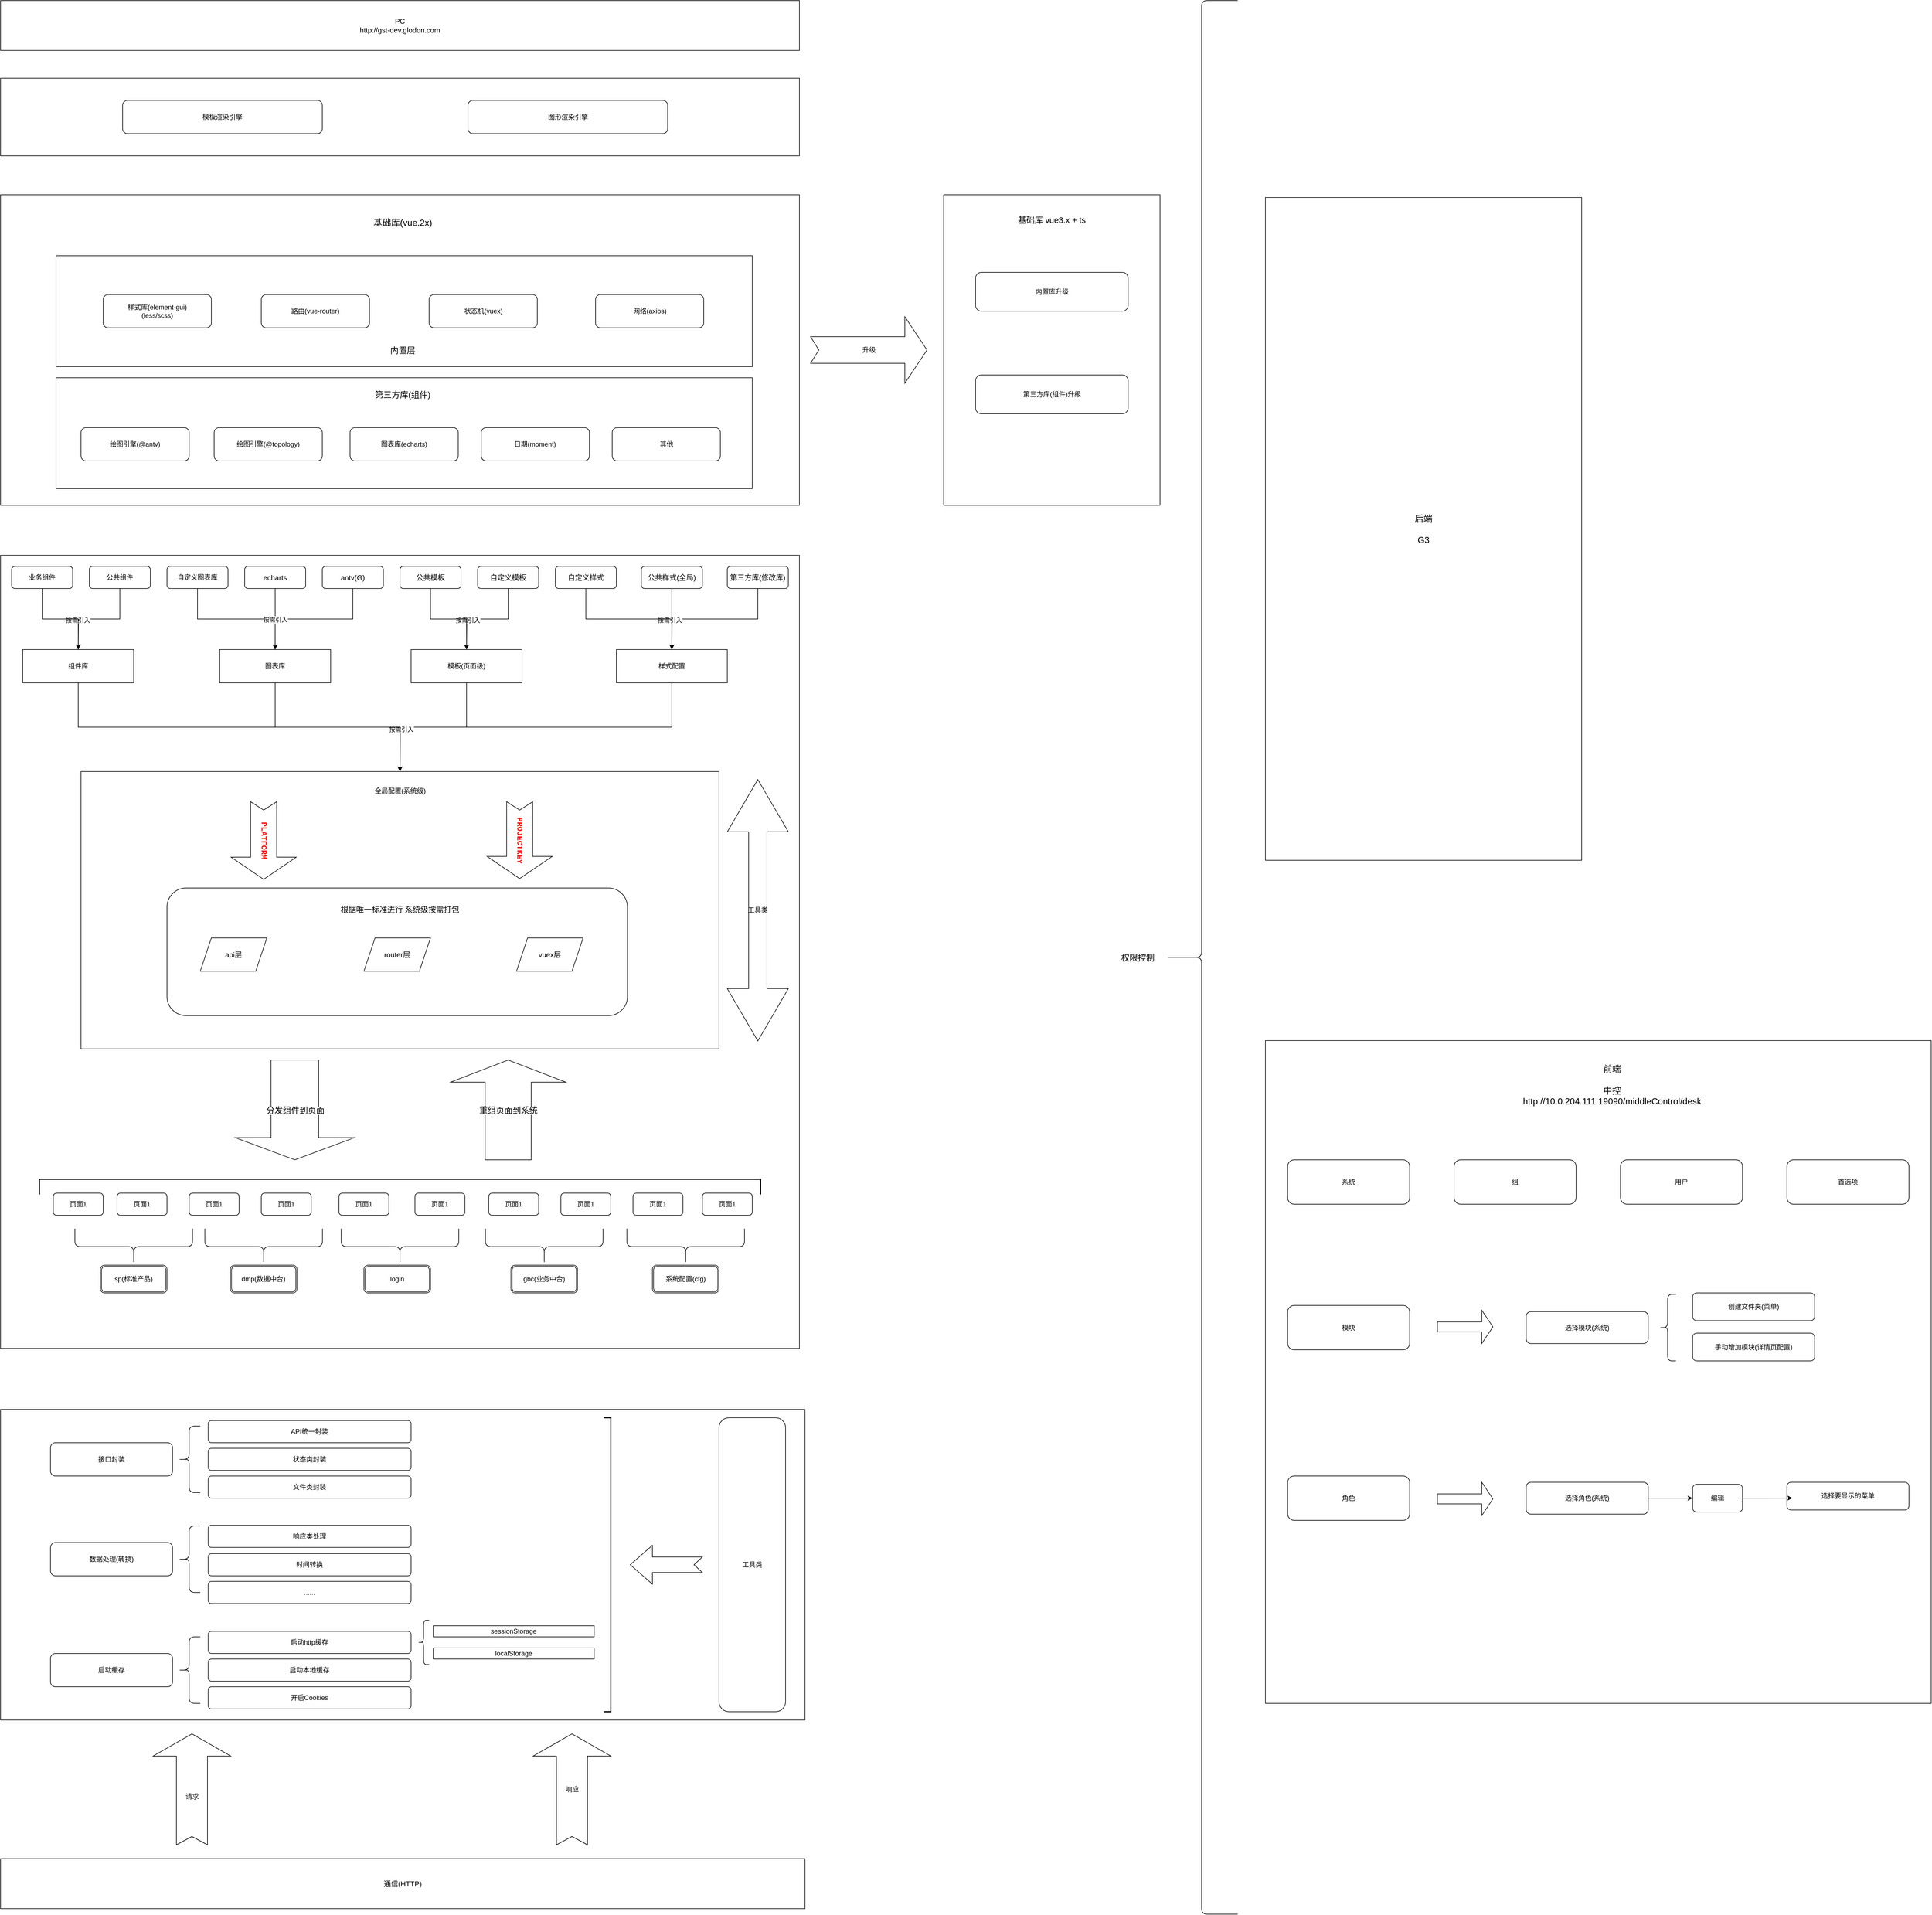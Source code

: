<mxfile version="14.8.5" type="github">
  <diagram id="TQ8TZAOmtxQGJ_eILdmD" name="GST-架构设计(FE)">
    <mxGraphModel dx="9137" dy="4979" grid="1" gridSize="10" guides="1" tooltips="1" connect="1" arrows="1" fold="1" page="1" pageScale="1" pageWidth="827" pageHeight="1169" math="0" shadow="0">
      <root>
        <mxCell id="X6bCjIrg8prDl-xt0T5_-0" />
        <mxCell id="X6bCjIrg8prDl-xt0T5_-1" parent="X6bCjIrg8prDl-xt0T5_-0" />
        <mxCell id="LpB_Nem_DClSsvNiDQ5J-0" value="" style="group" vertex="1" connectable="0" parent="X6bCjIrg8prDl-xt0T5_-1">
          <mxGeometry x="-10" y="-490" width="3480" height="3450" as="geometry" />
        </mxCell>
        <mxCell id="X6bCjIrg8prDl-xt0T5_-2" value="" style="rounded=0;whiteSpace=wrap;html=1;" parent="LpB_Nem_DClSsvNiDQ5J-0" vertex="1">
          <mxGeometry y="1000" width="1440" height="1430" as="geometry" />
        </mxCell>
        <mxCell id="X6bCjIrg8prDl-xt0T5_-3" value="业务组件" style="rounded=1;whiteSpace=wrap;html=1;" parent="LpB_Nem_DClSsvNiDQ5J-0" vertex="1">
          <mxGeometry x="20" y="1020" width="110" height="40" as="geometry" />
        </mxCell>
        <mxCell id="X6bCjIrg8prDl-xt0T5_-24" style="edgeStyle=orthogonalEdgeStyle;rounded=0;orthogonalLoop=1;jettySize=auto;html=1;exitX=0.5;exitY=1;exitDx=0;exitDy=0;" parent="LpB_Nem_DClSsvNiDQ5J-0" source="X6bCjIrg8prDl-xt0T5_-4" edge="1">
          <mxGeometry relative="1" as="geometry">
            <mxPoint x="140" y="1170" as="targetPoint" />
          </mxGeometry>
        </mxCell>
        <mxCell id="X6bCjIrg8prDl-xt0T5_-39" value="按需引入" style="edgeLabel;html=1;align=center;verticalAlign=middle;resizable=0;points=[];" parent="X6bCjIrg8prDl-xt0T5_-24" vertex="1" connectable="0">
          <mxGeometry x="0.424" y="-2" relative="1" as="geometry">
            <mxPoint as="offset" />
          </mxGeometry>
        </mxCell>
        <mxCell id="X6bCjIrg8prDl-xt0T5_-4" value="公共组件" style="rounded=1;whiteSpace=wrap;html=1;" parent="LpB_Nem_DClSsvNiDQ5J-0" vertex="1">
          <mxGeometry x="160" y="1020" width="110" height="40" as="geometry" />
        </mxCell>
        <mxCell id="X6bCjIrg8prDl-xt0T5_-7" value="自定义图表库" style="rounded=1;whiteSpace=wrap;html=1;" parent="LpB_Nem_DClSsvNiDQ5J-0" vertex="1">
          <mxGeometry x="300" y="1020" width="110" height="40" as="geometry" />
        </mxCell>
        <mxCell id="X6bCjIrg8prDl-xt0T5_-26" style="edgeStyle=orthogonalEdgeStyle;rounded=0;orthogonalLoop=1;jettySize=auto;html=1;exitX=0.5;exitY=1;exitDx=0;exitDy=0;" parent="LpB_Nem_DClSsvNiDQ5J-0" source="X6bCjIrg8prDl-xt0T5_-8" edge="1">
          <mxGeometry relative="1" as="geometry">
            <mxPoint x="494.857" y="1180" as="targetPoint" />
          </mxGeometry>
        </mxCell>
        <mxCell id="X6bCjIrg8prDl-xt0T5_-8" value="&lt;span style=&quot;font-size: 13px ; background-color: rgb(255 , 255 , 255)&quot;&gt;echarts&lt;/span&gt;" style="rounded=1;whiteSpace=wrap;html=1;" parent="LpB_Nem_DClSsvNiDQ5J-0" vertex="1">
          <mxGeometry x="440" y="1020" width="110" height="40" as="geometry" />
        </mxCell>
        <mxCell id="X6bCjIrg8prDl-xt0T5_-9" value="&lt;span style=&quot;font-size: 13px ; background-color: rgb(255 , 255 , 255)&quot;&gt;antv(G)&lt;/span&gt;" style="rounded=1;whiteSpace=wrap;html=1;" parent="LpB_Nem_DClSsvNiDQ5J-0" vertex="1">
          <mxGeometry x="580" y="1020" width="110" height="40" as="geometry" />
        </mxCell>
        <mxCell id="X6bCjIrg8prDl-xt0T5_-10" value="&lt;span style=&quot;font-size: 13px ; background-color: rgb(255 , 255 , 255)&quot;&gt;公共模板&lt;/span&gt;" style="rounded=1;whiteSpace=wrap;html=1;" parent="LpB_Nem_DClSsvNiDQ5J-0" vertex="1">
          <mxGeometry x="720" y="1020" width="110" height="40" as="geometry" />
        </mxCell>
        <mxCell id="X6bCjIrg8prDl-xt0T5_-29" style="edgeStyle=orthogonalEdgeStyle;rounded=0;orthogonalLoop=1;jettySize=auto;html=1;exitX=0.5;exitY=1;exitDx=0;exitDy=0;" parent="LpB_Nem_DClSsvNiDQ5J-0" source="X6bCjIrg8prDl-xt0T5_-12" edge="1">
          <mxGeometry relative="1" as="geometry">
            <mxPoint x="840" y="1170" as="targetPoint" />
          </mxGeometry>
        </mxCell>
        <mxCell id="X6bCjIrg8prDl-xt0T5_-36" value="按需引入" style="edgeLabel;html=1;align=center;verticalAlign=middle;resizable=0;points=[];" parent="X6bCjIrg8prDl-xt0T5_-29" vertex="1" connectable="0">
          <mxGeometry x="0.424" y="1" relative="1" as="geometry">
            <mxPoint as="offset" />
          </mxGeometry>
        </mxCell>
        <mxCell id="X6bCjIrg8prDl-xt0T5_-12" value="&lt;span style=&quot;font-size: 13px ; background-color: rgb(255 , 255 , 255)&quot;&gt;自定义模板&lt;/span&gt;" style="rounded=1;whiteSpace=wrap;html=1;" parent="LpB_Nem_DClSsvNiDQ5J-0" vertex="1">
          <mxGeometry x="860" y="1020" width="110" height="40" as="geometry" />
        </mxCell>
        <mxCell id="X6bCjIrg8prDl-xt0T5_-13" value="&lt;span style=&quot;font-size: 13px ; background-color: rgb(255 , 255 , 255)&quot;&gt;自定义样式&lt;/span&gt;" style="rounded=1;whiteSpace=wrap;html=1;" parent="LpB_Nem_DClSsvNiDQ5J-0" vertex="1">
          <mxGeometry x="1000" y="1020" width="110" height="40" as="geometry" />
        </mxCell>
        <mxCell id="X6bCjIrg8prDl-xt0T5_-31" style="edgeStyle=orthogonalEdgeStyle;rounded=0;orthogonalLoop=1;jettySize=auto;html=1;exitX=0.5;exitY=1;exitDx=0;exitDy=0;" parent="LpB_Nem_DClSsvNiDQ5J-0" source="X6bCjIrg8prDl-xt0T5_-14" edge="1">
          <mxGeometry relative="1" as="geometry">
            <mxPoint x="1210" y="1170" as="targetPoint" />
          </mxGeometry>
        </mxCell>
        <mxCell id="X6bCjIrg8prDl-xt0T5_-14" value="&lt;span style=&quot;font-size: 13px ; background-color: rgb(255 , 255 , 255)&quot;&gt;公共样式(全局)&lt;/span&gt;" style="rounded=1;whiteSpace=wrap;html=1;" parent="LpB_Nem_DClSsvNiDQ5J-0" vertex="1">
          <mxGeometry x="1155" y="1020" width="110" height="40" as="geometry" />
        </mxCell>
        <mxCell id="X6bCjIrg8prDl-xt0T5_-32" style="edgeStyle=orthogonalEdgeStyle;rounded=0;orthogonalLoop=1;jettySize=auto;html=1;exitX=0.5;exitY=1;exitDx=0;exitDy=0;" parent="LpB_Nem_DClSsvNiDQ5J-0" source="X6bCjIrg8prDl-xt0T5_-15" edge="1">
          <mxGeometry relative="1" as="geometry">
            <mxPoint x="1210" y="1170" as="targetPoint" />
          </mxGeometry>
        </mxCell>
        <mxCell id="X6bCjIrg8prDl-xt0T5_-37" value="按需引入" style="edgeLabel;html=1;align=center;verticalAlign=middle;resizable=0;points=[];" parent="X6bCjIrg8prDl-xt0T5_-32" vertex="1" connectable="0">
          <mxGeometry x="0.598" y="-5" relative="1" as="geometry">
            <mxPoint as="offset" />
          </mxGeometry>
        </mxCell>
        <mxCell id="X6bCjIrg8prDl-xt0T5_-15" value="&lt;span style=&quot;font-size: 13px ; background-color: rgb(255 , 255 , 255)&quot;&gt;第三方库(修改库)&lt;/span&gt;" style="rounded=1;whiteSpace=wrap;html=1;" parent="LpB_Nem_DClSsvNiDQ5J-0" vertex="1">
          <mxGeometry x="1310" y="1020" width="110" height="40" as="geometry" />
        </mxCell>
        <mxCell id="X6bCjIrg8prDl-xt0T5_-16" value="组件库" style="rounded=0;whiteSpace=wrap;html=1;" parent="LpB_Nem_DClSsvNiDQ5J-0" vertex="1">
          <mxGeometry x="40" y="1170" width="200" height="60" as="geometry" />
        </mxCell>
        <mxCell id="X6bCjIrg8prDl-xt0T5_-23" style="edgeStyle=orthogonalEdgeStyle;rounded=0;orthogonalLoop=1;jettySize=auto;html=1;exitX=0.5;exitY=1;exitDx=0;exitDy=0;" parent="LpB_Nem_DClSsvNiDQ5J-0" source="X6bCjIrg8prDl-xt0T5_-3" target="X6bCjIrg8prDl-xt0T5_-16" edge="1">
          <mxGeometry relative="1" as="geometry" />
        </mxCell>
        <mxCell id="X6bCjIrg8prDl-xt0T5_-18" value="图表库" style="rounded=0;whiteSpace=wrap;html=1;" parent="LpB_Nem_DClSsvNiDQ5J-0" vertex="1">
          <mxGeometry x="395" y="1170" width="200" height="60" as="geometry" />
        </mxCell>
        <mxCell id="X6bCjIrg8prDl-xt0T5_-25" style="edgeStyle=orthogonalEdgeStyle;rounded=0;orthogonalLoop=1;jettySize=auto;html=1;exitX=0.5;exitY=1;exitDx=0;exitDy=0;" parent="LpB_Nem_DClSsvNiDQ5J-0" source="X6bCjIrg8prDl-xt0T5_-7" target="X6bCjIrg8prDl-xt0T5_-18" edge="1">
          <mxGeometry relative="1" as="geometry" />
        </mxCell>
        <mxCell id="X6bCjIrg8prDl-xt0T5_-27" style="edgeStyle=orthogonalEdgeStyle;rounded=0;orthogonalLoop=1;jettySize=auto;html=1;exitX=0.5;exitY=1;exitDx=0;exitDy=0;entryX=0.5;entryY=0;entryDx=0;entryDy=0;" parent="LpB_Nem_DClSsvNiDQ5J-0" source="X6bCjIrg8prDl-xt0T5_-9" target="X6bCjIrg8prDl-xt0T5_-18" edge="1">
          <mxGeometry relative="1" as="geometry" />
        </mxCell>
        <mxCell id="X6bCjIrg8prDl-xt0T5_-38" value="按需引入" style="edgeLabel;html=1;align=center;verticalAlign=middle;resizable=0;points=[];" parent="X6bCjIrg8prDl-xt0T5_-27" vertex="1" connectable="0">
          <mxGeometry x="0.562" relative="1" as="geometry">
            <mxPoint as="offset" />
          </mxGeometry>
        </mxCell>
        <mxCell id="X6bCjIrg8prDl-xt0T5_-43" style="edgeStyle=orthogonalEdgeStyle;rounded=0;orthogonalLoop=1;jettySize=auto;html=1;exitX=0.5;exitY=1;exitDx=0;exitDy=0;" parent="LpB_Nem_DClSsvNiDQ5J-0" source="X6bCjIrg8prDl-xt0T5_-19" edge="1">
          <mxGeometry relative="1" as="geometry">
            <mxPoint x="720" y="1390" as="targetPoint" />
          </mxGeometry>
        </mxCell>
        <mxCell id="X6bCjIrg8prDl-xt0T5_-19" value="模板(页面级)" style="rounded=0;whiteSpace=wrap;html=1;" parent="LpB_Nem_DClSsvNiDQ5J-0" vertex="1">
          <mxGeometry x="740" y="1170" width="200" height="60" as="geometry" />
        </mxCell>
        <mxCell id="X6bCjIrg8prDl-xt0T5_-28" style="edgeStyle=orthogonalEdgeStyle;rounded=0;orthogonalLoop=1;jettySize=auto;html=1;exitX=0.5;exitY=1;exitDx=0;exitDy=0;" parent="LpB_Nem_DClSsvNiDQ5J-0" source="X6bCjIrg8prDl-xt0T5_-10" target="X6bCjIrg8prDl-xt0T5_-19" edge="1">
          <mxGeometry relative="1" as="geometry" />
        </mxCell>
        <mxCell id="X6bCjIrg8prDl-xt0T5_-44" style="edgeStyle=orthogonalEdgeStyle;rounded=0;orthogonalLoop=1;jettySize=auto;html=1;exitX=0.5;exitY=1;exitDx=0;exitDy=0;" parent="LpB_Nem_DClSsvNiDQ5J-0" source="X6bCjIrg8prDl-xt0T5_-21" edge="1">
          <mxGeometry relative="1" as="geometry">
            <mxPoint x="720" y="1390" as="targetPoint" />
          </mxGeometry>
        </mxCell>
        <mxCell id="X6bCjIrg8prDl-xt0T5_-45" value="按需引入" style="edgeLabel;html=1;align=center;verticalAlign=middle;resizable=0;points=[];" parent="X6bCjIrg8prDl-xt0T5_-44" vertex="1" connectable="0">
          <mxGeometry x="0.766" y="1" relative="1" as="geometry">
            <mxPoint as="offset" />
          </mxGeometry>
        </mxCell>
        <mxCell id="X6bCjIrg8prDl-xt0T5_-21" value="样式配置" style="rounded=0;whiteSpace=wrap;html=1;" parent="LpB_Nem_DClSsvNiDQ5J-0" vertex="1">
          <mxGeometry x="1110" y="1170" width="200" height="60" as="geometry" />
        </mxCell>
        <mxCell id="X6bCjIrg8prDl-xt0T5_-30" style="edgeStyle=orthogonalEdgeStyle;rounded=0;orthogonalLoop=1;jettySize=auto;html=1;exitX=0.5;exitY=1;exitDx=0;exitDy=0;entryX=0.5;entryY=0;entryDx=0;entryDy=0;" parent="LpB_Nem_DClSsvNiDQ5J-0" source="X6bCjIrg8prDl-xt0T5_-13" target="X6bCjIrg8prDl-xt0T5_-21" edge="1">
          <mxGeometry relative="1" as="geometry" />
        </mxCell>
        <mxCell id="X6bCjIrg8prDl-xt0T5_-40" value="" style="rounded=0;whiteSpace=wrap;html=1;" parent="LpB_Nem_DClSsvNiDQ5J-0" vertex="1">
          <mxGeometry x="145" y="1390" width="1150" height="500" as="geometry" />
        </mxCell>
        <mxCell id="X6bCjIrg8prDl-xt0T5_-41" style="edgeStyle=orthogonalEdgeStyle;rounded=0;orthogonalLoop=1;jettySize=auto;html=1;exitX=0.5;exitY=1;exitDx=0;exitDy=0;entryX=0.5;entryY=0;entryDx=0;entryDy=0;" parent="LpB_Nem_DClSsvNiDQ5J-0" source="X6bCjIrg8prDl-xt0T5_-16" target="X6bCjIrg8prDl-xt0T5_-40" edge="1">
          <mxGeometry relative="1" as="geometry" />
        </mxCell>
        <mxCell id="X6bCjIrg8prDl-xt0T5_-42" style="edgeStyle=orthogonalEdgeStyle;rounded=0;orthogonalLoop=1;jettySize=auto;html=1;exitX=0.5;exitY=1;exitDx=0;exitDy=0;" parent="LpB_Nem_DClSsvNiDQ5J-0" source="X6bCjIrg8prDl-xt0T5_-18" target="X6bCjIrg8prDl-xt0T5_-40" edge="1">
          <mxGeometry relative="1" as="geometry" />
        </mxCell>
        <mxCell id="X6bCjIrg8prDl-xt0T5_-46" value="全局配置(系统级)" style="text;html=1;strokeColor=none;fillColor=none;align=center;verticalAlign=middle;whiteSpace=wrap;rounded=0;" parent="LpB_Nem_DClSsvNiDQ5J-0" vertex="1">
          <mxGeometry x="617.5" y="1400" width="205" height="50" as="geometry" />
        </mxCell>
        <mxCell id="X6bCjIrg8prDl-xt0T5_-47" value="" style="rounded=1;whiteSpace=wrap;html=1;" parent="LpB_Nem_DClSsvNiDQ5J-0" vertex="1">
          <mxGeometry x="300" y="1600" width="830" height="230" as="geometry" />
        </mxCell>
        <mxCell id="X6bCjIrg8prDl-xt0T5_-48" value="&lt;span style=&quot;font-size: 13px ; background-color: rgb(255 , 255 , 255)&quot;&gt;api层&lt;/span&gt;" style="shape=parallelogram;perimeter=parallelogramPerimeter;whiteSpace=wrap;html=1;fixedSize=1;" parent="LpB_Nem_DClSsvNiDQ5J-0" vertex="1">
          <mxGeometry x="360" y="1690" width="120" height="60" as="geometry" />
        </mxCell>
        <mxCell id="X6bCjIrg8prDl-xt0T5_-49" value="&lt;div style=&quot;font-family: &amp;#34;consolas&amp;#34; , &amp;#34;courier new&amp;#34; , monospace ; font-size: 14px ; line-height: 19px&quot;&gt;&lt;font color=&quot;#ff0000&quot; style=&quot;background-color: rgb(255 , 255 , 255)&quot;&gt;&lt;b&gt;PLATFORM&lt;/b&gt;&lt;/font&gt;&lt;/div&gt;" style="html=1;shadow=0;dashed=0;align=center;verticalAlign=middle;shape=mxgraph.arrows2.arrow;dy=0.6;dx=40;notch=15;rotation=90;" parent="LpB_Nem_DClSsvNiDQ5J-0" vertex="1">
          <mxGeometry x="404.29" y="1455.71" width="140" height="117.38" as="geometry" />
        </mxCell>
        <mxCell id="X6bCjIrg8prDl-xt0T5_-50" value="&lt;div style=&quot;font-family: &amp;#34;consolas&amp;#34; , &amp;#34;courier new&amp;#34; , monospace ; font-size: 14px ; line-height: 19px&quot;&gt;&lt;font color=&quot;#ff0000&quot; style=&quot;background-color: rgb(255 , 255 , 255)&quot;&gt;&lt;b&gt;PROJECTKEY&lt;/b&gt;&lt;/font&gt;&lt;/div&gt;" style="html=1;shadow=0;dashed=0;align=center;verticalAlign=middle;shape=mxgraph.arrows2.arrow;dy=0.6;dx=40;notch=15;rotation=90;" parent="LpB_Nem_DClSsvNiDQ5J-0" vertex="1">
          <mxGeometry x="866.41" y="1455" width="138.59" height="117.38" as="geometry" />
        </mxCell>
        <mxCell id="X6bCjIrg8prDl-xt0T5_-51" value="&lt;span style=&quot;font-size: 13px ; background-color: rgb(255 , 255 , 255)&quot;&gt;router层&lt;/span&gt;" style="shape=parallelogram;perimeter=parallelogramPerimeter;whiteSpace=wrap;html=1;fixedSize=1;" parent="LpB_Nem_DClSsvNiDQ5J-0" vertex="1">
          <mxGeometry x="655" y="1690" width="120" height="60" as="geometry" />
        </mxCell>
        <mxCell id="X6bCjIrg8prDl-xt0T5_-52" value="&lt;span style=&quot;font-size: 13px ; background-color: rgb(255 , 255 , 255)&quot;&gt;vuex层&lt;/span&gt;" style="shape=parallelogram;perimeter=parallelogramPerimeter;whiteSpace=wrap;html=1;fixedSize=1;" parent="LpB_Nem_DClSsvNiDQ5J-0" vertex="1">
          <mxGeometry x="930" y="1690" width="120" height="60" as="geometry" />
        </mxCell>
        <mxCell id="X6bCjIrg8prDl-xt0T5_-53" value="&lt;span style=&quot;background-color: rgb(255 , 255 , 255)&quot;&gt;&lt;font style=&quot;font-size: 14px&quot;&gt;根据唯一标准进行 系统级按需打包&lt;/font&gt;&lt;/span&gt;" style="text;html=1;strokeColor=none;fillColor=none;align=center;verticalAlign=middle;whiteSpace=wrap;rounded=0;" parent="LpB_Nem_DClSsvNiDQ5J-0" vertex="1">
          <mxGeometry x="525" y="1619" width="390" height="40" as="geometry" />
        </mxCell>
        <mxCell id="X6bCjIrg8prDl-xt0T5_-54" value="&lt;span style=&quot;background-color: rgb(255 , 255 , 255)&quot;&gt;&lt;font style=&quot;font-size: 15px&quot;&gt;分发组件到页面&lt;/font&gt;&lt;/span&gt;" style="html=1;shadow=0;dashed=0;align=center;verticalAlign=middle;shape=mxgraph.arrows2.arrow;dy=0.6;dx=40;direction=south;notch=0;" parent="LpB_Nem_DClSsvNiDQ5J-0" vertex="1">
          <mxGeometry x="423" y="1910" width="215" height="180" as="geometry" />
        </mxCell>
        <mxCell id="X6bCjIrg8prDl-xt0T5_-58" value="&lt;span style=&quot;background-color: rgb(255 , 255 , 255)&quot;&gt;&lt;font style=&quot;font-size: 15px&quot;&gt;重组页面到系统&lt;/font&gt;&lt;/span&gt;" style="html=1;shadow=0;dashed=0;align=center;verticalAlign=middle;shape=mxgraph.arrows2.arrow;dy=0.6;dx=40;direction=north;notch=0;" parent="LpB_Nem_DClSsvNiDQ5J-0" vertex="1">
          <mxGeometry x="811.25" y="1910" width="207.5" height="180" as="geometry" />
        </mxCell>
        <mxCell id="X6bCjIrg8prDl-xt0T5_-59" value="" style="strokeWidth=2;html=1;shape=mxgraph.flowchart.annotation_1;align=left;pointerEvents=1;rotation=90;" parent="LpB_Nem_DClSsvNiDQ5J-0" vertex="1">
          <mxGeometry x="706.25" y="1488.75" width="27.5" height="1300" as="geometry" />
        </mxCell>
        <mxCell id="X6bCjIrg8prDl-xt0T5_-60" value="页面1" style="rounded=1;whiteSpace=wrap;html=1;" parent="LpB_Nem_DClSsvNiDQ5J-0" vertex="1">
          <mxGeometry x="95" y="2150" width="90" height="40" as="geometry" />
        </mxCell>
        <mxCell id="X6bCjIrg8prDl-xt0T5_-61" value="页面1" style="rounded=1;whiteSpace=wrap;html=1;" parent="LpB_Nem_DClSsvNiDQ5J-0" vertex="1">
          <mxGeometry x="210" y="2150" width="90" height="40" as="geometry" />
        </mxCell>
        <mxCell id="X6bCjIrg8prDl-xt0T5_-62" value="页面1" style="rounded=1;whiteSpace=wrap;html=1;" parent="LpB_Nem_DClSsvNiDQ5J-0" vertex="1">
          <mxGeometry x="340" y="2150" width="90" height="40" as="geometry" />
        </mxCell>
        <mxCell id="X6bCjIrg8prDl-xt0T5_-63" value="页面1" style="rounded=1;whiteSpace=wrap;html=1;" parent="LpB_Nem_DClSsvNiDQ5J-0" vertex="1">
          <mxGeometry x="470" y="2150" width="90" height="40" as="geometry" />
        </mxCell>
        <mxCell id="X6bCjIrg8prDl-xt0T5_-64" value="页面1" style="rounded=1;whiteSpace=wrap;html=1;" parent="LpB_Nem_DClSsvNiDQ5J-0" vertex="1">
          <mxGeometry x="610" y="2150" width="90" height="40" as="geometry" />
        </mxCell>
        <mxCell id="X6bCjIrg8prDl-xt0T5_-65" value="页面1" style="rounded=1;whiteSpace=wrap;html=1;" parent="LpB_Nem_DClSsvNiDQ5J-0" vertex="1">
          <mxGeometry x="747" y="2150" width="90" height="40" as="geometry" />
        </mxCell>
        <mxCell id="X6bCjIrg8prDl-xt0T5_-66" value="页面1" style="rounded=1;whiteSpace=wrap;html=1;" parent="LpB_Nem_DClSsvNiDQ5J-0" vertex="1">
          <mxGeometry x="880" y="2150" width="90" height="40" as="geometry" />
        </mxCell>
        <mxCell id="X6bCjIrg8prDl-xt0T5_-67" value="页面1" style="rounded=1;whiteSpace=wrap;html=1;" parent="LpB_Nem_DClSsvNiDQ5J-0" vertex="1">
          <mxGeometry x="1010" y="2150" width="90" height="40" as="geometry" />
        </mxCell>
        <mxCell id="X6bCjIrg8prDl-xt0T5_-68" value="页面1" style="rounded=1;whiteSpace=wrap;html=1;" parent="LpB_Nem_DClSsvNiDQ5J-0" vertex="1">
          <mxGeometry x="1140" y="2150" width="90" height="40" as="geometry" />
        </mxCell>
        <mxCell id="X6bCjIrg8prDl-xt0T5_-72" value="页面1" style="rounded=1;whiteSpace=wrap;html=1;" parent="LpB_Nem_DClSsvNiDQ5J-0" vertex="1">
          <mxGeometry x="1265" y="2150" width="90" height="40" as="geometry" />
        </mxCell>
        <mxCell id="X6bCjIrg8prDl-xt0T5_-74" value="login" style="shape=ext;double=1;rounded=1;whiteSpace=wrap;html=1;" parent="LpB_Nem_DClSsvNiDQ5J-0" vertex="1">
          <mxGeometry x="655" y="2280" width="120" height="50" as="geometry" />
        </mxCell>
        <mxCell id="X6bCjIrg8prDl-xt0T5_-75" value="sp(标准产品)" style="shape=ext;double=1;rounded=1;whiteSpace=wrap;html=1;" parent="LpB_Nem_DClSsvNiDQ5J-0" vertex="1">
          <mxGeometry x="180" y="2280" width="120" height="50" as="geometry" />
        </mxCell>
        <mxCell id="X6bCjIrg8prDl-xt0T5_-76" value="dmp(数据中台)" style="shape=ext;double=1;rounded=1;whiteSpace=wrap;html=1;" parent="LpB_Nem_DClSsvNiDQ5J-0" vertex="1">
          <mxGeometry x="414.29" y="2280" width="120" height="50" as="geometry" />
        </mxCell>
        <mxCell id="X6bCjIrg8prDl-xt0T5_-77" value="gbc(业务中台)" style="shape=ext;double=1;rounded=1;whiteSpace=wrap;html=1;" parent="LpB_Nem_DClSsvNiDQ5J-0" vertex="1">
          <mxGeometry x="920" y="2280" width="120" height="50" as="geometry" />
        </mxCell>
        <mxCell id="X6bCjIrg8prDl-xt0T5_-78" value="系统配置(cfg)" style="shape=ext;double=1;rounded=1;whiteSpace=wrap;html=1;" parent="LpB_Nem_DClSsvNiDQ5J-0" vertex="1">
          <mxGeometry x="1175" y="2280" width="120" height="50" as="geometry" />
        </mxCell>
        <mxCell id="X6bCjIrg8prDl-xt0T5_-79" value="" style="shape=curlyBracket;whiteSpace=wrap;html=1;rounded=1;flipH=1;rotation=90;" parent="LpB_Nem_DClSsvNiDQ5J-0" vertex="1">
          <mxGeometry x="207.5" y="2140.5" width="65" height="212" as="geometry" />
        </mxCell>
        <mxCell id="X6bCjIrg8prDl-xt0T5_-80" value="" style="shape=curlyBracket;whiteSpace=wrap;html=1;rounded=1;flipH=1;rotation=90;" parent="LpB_Nem_DClSsvNiDQ5J-0" vertex="1">
          <mxGeometry x="441.79" y="2140.5" width="65" height="212" as="geometry" />
        </mxCell>
        <mxCell id="X6bCjIrg8prDl-xt0T5_-81" value="" style="shape=curlyBracket;whiteSpace=wrap;html=1;rounded=1;flipH=1;rotation=90;" parent="LpB_Nem_DClSsvNiDQ5J-0" vertex="1">
          <mxGeometry x="687.5" y="2140.5" width="65" height="212" as="geometry" />
        </mxCell>
        <mxCell id="X6bCjIrg8prDl-xt0T5_-82" value="" style="shape=curlyBracket;whiteSpace=wrap;html=1;rounded=1;flipH=1;rotation=90;" parent="LpB_Nem_DClSsvNiDQ5J-0" vertex="1">
          <mxGeometry x="947.5" y="2140.5" width="65" height="212" as="geometry" />
        </mxCell>
        <mxCell id="X6bCjIrg8prDl-xt0T5_-84" value="" style="shape=curlyBracket;whiteSpace=wrap;html=1;rounded=1;flipH=1;rotation=90;" parent="LpB_Nem_DClSsvNiDQ5J-0" vertex="1">
          <mxGeometry x="1202.5" y="2140.5" width="65" height="212" as="geometry" />
        </mxCell>
        <mxCell id="X6bCjIrg8prDl-xt0T5_-85" value="" style="rounded=0;whiteSpace=wrap;html=1;" parent="LpB_Nem_DClSsvNiDQ5J-0" vertex="1">
          <mxGeometry y="2540" width="1450" height="560" as="geometry" />
        </mxCell>
        <mxCell id="X6bCjIrg8prDl-xt0T5_-86" value="接口封装" style="rounded=1;whiteSpace=wrap;html=1;" parent="LpB_Nem_DClSsvNiDQ5J-0" vertex="1">
          <mxGeometry x="90" y="2600" width="220" height="60" as="geometry" />
        </mxCell>
        <mxCell id="X6bCjIrg8prDl-xt0T5_-87" value="数据处理(转换)" style="rounded=1;whiteSpace=wrap;html=1;" parent="LpB_Nem_DClSsvNiDQ5J-0" vertex="1">
          <mxGeometry x="90" y="2780" width="220" height="60" as="geometry" />
        </mxCell>
        <mxCell id="X6bCjIrg8prDl-xt0T5_-88" value="启动缓存" style="rounded=1;whiteSpace=wrap;html=1;" parent="LpB_Nem_DClSsvNiDQ5J-0" vertex="1">
          <mxGeometry x="90" y="2980" width="220" height="60" as="geometry" />
        </mxCell>
        <mxCell id="X6bCjIrg8prDl-xt0T5_-91" value="API统一封装" style="rounded=1;whiteSpace=wrap;html=1;" parent="LpB_Nem_DClSsvNiDQ5J-0" vertex="1">
          <mxGeometry x="374.29" y="2560" width="365.71" height="40" as="geometry" />
        </mxCell>
        <mxCell id="X6bCjIrg8prDl-xt0T5_-92" value="状态类封装" style="rounded=1;whiteSpace=wrap;html=1;" parent="LpB_Nem_DClSsvNiDQ5J-0" vertex="1">
          <mxGeometry x="374.29" y="2610" width="365.71" height="40" as="geometry" />
        </mxCell>
        <mxCell id="X6bCjIrg8prDl-xt0T5_-93" value="文件类封装" style="rounded=1;whiteSpace=wrap;html=1;" parent="LpB_Nem_DClSsvNiDQ5J-0" vertex="1">
          <mxGeometry x="374.29" y="2660" width="365.71" height="40" as="geometry" />
        </mxCell>
        <mxCell id="X6bCjIrg8prDl-xt0T5_-94" value="响应类处理" style="rounded=1;whiteSpace=wrap;html=1;" parent="LpB_Nem_DClSsvNiDQ5J-0" vertex="1">
          <mxGeometry x="374.29" y="2748.75" width="365.71" height="40" as="geometry" />
        </mxCell>
        <mxCell id="X6bCjIrg8prDl-xt0T5_-95" value="时间转换" style="rounded=1;whiteSpace=wrap;html=1;" parent="LpB_Nem_DClSsvNiDQ5J-0" vertex="1">
          <mxGeometry x="374.29" y="2800" width="365.71" height="40" as="geometry" />
        </mxCell>
        <mxCell id="X6bCjIrg8prDl-xt0T5_-96" value="......" style="rounded=1;whiteSpace=wrap;html=1;" parent="LpB_Nem_DClSsvNiDQ5J-0" vertex="1">
          <mxGeometry x="374.29" y="2850" width="365.71" height="40" as="geometry" />
        </mxCell>
        <mxCell id="X6bCjIrg8prDl-xt0T5_-97" value="启动http缓存" style="rounded=1;whiteSpace=wrap;html=1;" parent="LpB_Nem_DClSsvNiDQ5J-0" vertex="1">
          <mxGeometry x="374.29" y="2940" width="365.71" height="40" as="geometry" />
        </mxCell>
        <mxCell id="X6bCjIrg8prDl-xt0T5_-98" value="启动本地缓存" style="rounded=1;whiteSpace=wrap;html=1;" parent="LpB_Nem_DClSsvNiDQ5J-0" vertex="1">
          <mxGeometry x="374.29" y="2990" width="365.71" height="40" as="geometry" />
        </mxCell>
        <mxCell id="X6bCjIrg8prDl-xt0T5_-99" value="开启Cookies" style="rounded=1;whiteSpace=wrap;html=1;" parent="LpB_Nem_DClSsvNiDQ5J-0" vertex="1">
          <mxGeometry x="374.29" y="3040" width="365.71" height="40" as="geometry" />
        </mxCell>
        <mxCell id="X6bCjIrg8prDl-xt0T5_-100" value="&lt;span&gt;sessionStorage&lt;/span&gt;" style="rounded=0;whiteSpace=wrap;html=1;" parent="LpB_Nem_DClSsvNiDQ5J-0" vertex="1">
          <mxGeometry x="780" y="2930" width="290" height="20" as="geometry" />
        </mxCell>
        <mxCell id="X6bCjIrg8prDl-xt0T5_-101" value="localStorage" style="rounded=0;whiteSpace=wrap;html=1;" parent="LpB_Nem_DClSsvNiDQ5J-0" vertex="1">
          <mxGeometry x="780" y="2970" width="290" height="20" as="geometry" />
        </mxCell>
        <mxCell id="X6bCjIrg8prDl-xt0T5_-102" value="工具类" style="shape=doubleArrow;direction=south;whiteSpace=wrap;html=1;" parent="LpB_Nem_DClSsvNiDQ5J-0" vertex="1">
          <mxGeometry x="1310" y="1404.34" width="110" height="471.31" as="geometry" />
        </mxCell>
        <mxCell id="X6bCjIrg8prDl-xt0T5_-103" value="" style="shape=curlyBracket;whiteSpace=wrap;html=1;rounded=1;" parent="LpB_Nem_DClSsvNiDQ5J-0" vertex="1">
          <mxGeometry x="320" y="2570" width="40" height="120" as="geometry" />
        </mxCell>
        <mxCell id="X6bCjIrg8prDl-xt0T5_-105" value="" style="shape=curlyBracket;whiteSpace=wrap;html=1;rounded=1;" parent="LpB_Nem_DClSsvNiDQ5J-0" vertex="1">
          <mxGeometry x="320" y="2750" width="40" height="120" as="geometry" />
        </mxCell>
        <mxCell id="X6bCjIrg8prDl-xt0T5_-106" value="" style="shape=curlyBracket;whiteSpace=wrap;html=1;rounded=1;" parent="LpB_Nem_DClSsvNiDQ5J-0" vertex="1">
          <mxGeometry x="320" y="2950" width="40" height="120" as="geometry" />
        </mxCell>
        <mxCell id="X6bCjIrg8prDl-xt0T5_-107" value="" style="shape=curlyBracket;whiteSpace=wrap;html=1;rounded=1;" parent="LpB_Nem_DClSsvNiDQ5J-0" vertex="1">
          <mxGeometry x="752.5" y="2920" width="20" height="80" as="geometry" />
        </mxCell>
        <mxCell id="X6bCjIrg8prDl-xt0T5_-108" value="工具类" style="rounded=1;whiteSpace=wrap;html=1;" parent="LpB_Nem_DClSsvNiDQ5J-0" vertex="1">
          <mxGeometry x="1295" y="2555" width="120" height="530" as="geometry" />
        </mxCell>
        <mxCell id="X6bCjIrg8prDl-xt0T5_-109" value="" style="strokeWidth=2;html=1;shape=mxgraph.flowchart.annotation_1;align=left;pointerEvents=1;rotation=-180;" parent="LpB_Nem_DClSsvNiDQ5J-0" vertex="1">
          <mxGeometry x="1087.5" y="2555" width="12.5" height="530" as="geometry" />
        </mxCell>
        <mxCell id="X6bCjIrg8prDl-xt0T5_-110" value="" style="html=1;shadow=0;dashed=0;align=center;verticalAlign=middle;shape=mxgraph.arrows2.arrow;dy=0.6;dx=40;notch=15;rotation=-180;" parent="LpB_Nem_DClSsvNiDQ5J-0" vertex="1">
          <mxGeometry x="1135" y="2785" width="130" height="70" as="geometry" />
        </mxCell>
        <mxCell id="X6bCjIrg8prDl-xt0T5_-111" value="&lt;font style=&quot;font-size: 13px&quot;&gt;通信(HTTP)&lt;/font&gt;" style="rounded=0;whiteSpace=wrap;html=1;" parent="LpB_Nem_DClSsvNiDQ5J-0" vertex="1">
          <mxGeometry y="3350" width="1450" height="90" as="geometry" />
        </mxCell>
        <mxCell id="X6bCjIrg8prDl-xt0T5_-112" value="" style="html=1;shadow=0;dashed=0;align=center;verticalAlign=middle;shape=mxgraph.arrows2.arrow;dy=0.6;dx=40;notch=15;rotation=-90;" parent="LpB_Nem_DClSsvNiDQ5J-0" vertex="1">
          <mxGeometry x="245" y="3155" width="200" height="140" as="geometry" />
        </mxCell>
        <mxCell id="X6bCjIrg8prDl-xt0T5_-113" value="" style="html=1;shadow=0;dashed=0;align=center;verticalAlign=middle;shape=mxgraph.arrows2.arrow;dy=0.6;dx=40;notch=15;rotation=-90;" parent="LpB_Nem_DClSsvNiDQ5J-0" vertex="1">
          <mxGeometry x="930" y="3155" width="200" height="140" as="geometry" />
        </mxCell>
        <mxCell id="X6bCjIrg8prDl-xt0T5_-114" value="请求" style="text;html=1;strokeColor=none;fillColor=none;align=center;verticalAlign=middle;whiteSpace=wrap;rounded=0;" parent="LpB_Nem_DClSsvNiDQ5J-0" vertex="1">
          <mxGeometry x="292.5" y="3220" width="105" height="35" as="geometry" />
        </mxCell>
        <mxCell id="X6bCjIrg8prDl-xt0T5_-115" value="响应" style="text;html=1;strokeColor=none;fillColor=none;align=center;verticalAlign=middle;whiteSpace=wrap;rounded=0;" parent="LpB_Nem_DClSsvNiDQ5J-0" vertex="1">
          <mxGeometry x="977.5" y="3207.5" width="105" height="35" as="geometry" />
        </mxCell>
        <mxCell id="X6bCjIrg8prDl-xt0T5_-116" value="" style="rounded=0;whiteSpace=wrap;html=1;" parent="LpB_Nem_DClSsvNiDQ5J-0" vertex="1">
          <mxGeometry y="350" width="1440" height="560" as="geometry" />
        </mxCell>
        <mxCell id="X6bCjIrg8prDl-xt0T5_-117" value="" style="rounded=0;whiteSpace=wrap;html=1;" parent="LpB_Nem_DClSsvNiDQ5J-0" vertex="1">
          <mxGeometry x="100" y="460" width="1255" height="200" as="geometry" />
        </mxCell>
        <mxCell id="X6bCjIrg8prDl-xt0T5_-118" value="" style="rounded=0;whiteSpace=wrap;html=1;" parent="LpB_Nem_DClSsvNiDQ5J-0" vertex="1">
          <mxGeometry x="100" y="680" width="1255" height="200" as="geometry" />
        </mxCell>
        <mxCell id="X6bCjIrg8prDl-xt0T5_-119" value="&lt;span style=&quot;font-size: 15px&quot;&gt;第三方库(组件)&lt;/span&gt;" style="text;html=1;strokeColor=none;fillColor=none;align=center;verticalAlign=middle;whiteSpace=wrap;rounded=0;" parent="LpB_Nem_DClSsvNiDQ5J-0" vertex="1">
          <mxGeometry x="630" y="690" width="190" height="40" as="geometry" />
        </mxCell>
        <mxCell id="X6bCjIrg8prDl-xt0T5_-120" value="图表库(echarts)" style="rounded=1;whiteSpace=wrap;html=1;" parent="LpB_Nem_DClSsvNiDQ5J-0" vertex="1">
          <mxGeometry x="630" y="770" width="195" height="60" as="geometry" />
        </mxCell>
        <mxCell id="X6bCjIrg8prDl-xt0T5_-121" value="日期(moment)" style="rounded=1;whiteSpace=wrap;html=1;" parent="LpB_Nem_DClSsvNiDQ5J-0" vertex="1">
          <mxGeometry x="866.41" y="770" width="195" height="60" as="geometry" />
        </mxCell>
        <mxCell id="X6bCjIrg8prDl-xt0T5_-122" value="其他" style="rounded=1;whiteSpace=wrap;html=1;" parent="LpB_Nem_DClSsvNiDQ5J-0" vertex="1">
          <mxGeometry x="1102.5" y="770" width="195" height="60" as="geometry" />
        </mxCell>
        <mxCell id="X6bCjIrg8prDl-xt0T5_-123" value="绘图引擎(@antv)" style="rounded=1;whiteSpace=wrap;html=1;" parent="LpB_Nem_DClSsvNiDQ5J-0" vertex="1">
          <mxGeometry x="145" y="770" width="195" height="60" as="geometry" />
        </mxCell>
        <mxCell id="X6bCjIrg8prDl-xt0T5_-124" value="绘图引擎(@topology)" style="rounded=1;whiteSpace=wrap;html=1;" parent="LpB_Nem_DClSsvNiDQ5J-0" vertex="1">
          <mxGeometry x="385" y="770" width="195" height="60" as="geometry" />
        </mxCell>
        <mxCell id="X6bCjIrg8prDl-xt0T5_-125" value="&lt;span style=&quot;font-size: 15px&quot;&gt;内置层&lt;/span&gt;" style="text;html=1;strokeColor=none;fillColor=none;align=center;verticalAlign=middle;whiteSpace=wrap;rounded=0;" parent="LpB_Nem_DClSsvNiDQ5J-0" vertex="1">
          <mxGeometry x="630" y="610" width="190" height="40" as="geometry" />
        </mxCell>
        <mxCell id="X6bCjIrg8prDl-xt0T5_-126" value="样式库(element-gui)&lt;br&gt;(less/scss)" style="rounded=1;whiteSpace=wrap;html=1;" parent="LpB_Nem_DClSsvNiDQ5J-0" vertex="1">
          <mxGeometry x="185" y="530" width="195" height="60" as="geometry" />
        </mxCell>
        <mxCell id="X6bCjIrg8prDl-xt0T5_-127" value="路由(vue-router)" style="rounded=1;whiteSpace=wrap;html=1;" parent="LpB_Nem_DClSsvNiDQ5J-0" vertex="1">
          <mxGeometry x="470" y="530" width="195" height="60" as="geometry" />
        </mxCell>
        <mxCell id="X6bCjIrg8prDl-xt0T5_-128" value="状态机(vuex)" style="rounded=1;whiteSpace=wrap;html=1;" parent="LpB_Nem_DClSsvNiDQ5J-0" vertex="1">
          <mxGeometry x="772.5" y="530" width="195" height="60" as="geometry" />
        </mxCell>
        <mxCell id="X6bCjIrg8prDl-xt0T5_-129" value="网络(axios)" style="rounded=1;whiteSpace=wrap;html=1;" parent="LpB_Nem_DClSsvNiDQ5J-0" vertex="1">
          <mxGeometry x="1072.5" y="530" width="195" height="60" as="geometry" />
        </mxCell>
        <mxCell id="X6bCjIrg8prDl-xt0T5_-130" value="&lt;span style=&quot;background-color: rgb(255 , 255 , 255)&quot;&gt;&lt;font style=&quot;font-size: 16px&quot;&gt;基础库(vue.2x)&lt;/font&gt;&lt;/span&gt;" style="text;html=1;strokeColor=none;fillColor=none;align=center;verticalAlign=middle;whiteSpace=wrap;rounded=0;" parent="LpB_Nem_DClSsvNiDQ5J-0" vertex="1">
          <mxGeometry x="640" y="380" width="170" height="40" as="geometry" />
        </mxCell>
        <mxCell id="X6bCjIrg8prDl-xt0T5_-131" value="" style="rounded=0;whiteSpace=wrap;html=1;" parent="LpB_Nem_DClSsvNiDQ5J-0" vertex="1">
          <mxGeometry y="140" width="1440" height="140" as="geometry" />
        </mxCell>
        <mxCell id="X6bCjIrg8prDl-xt0T5_-133" value="模板渲染引擎" style="rounded=1;whiteSpace=wrap;html=1;" parent="LpB_Nem_DClSsvNiDQ5J-0" vertex="1">
          <mxGeometry x="220" y="180" width="360" height="60" as="geometry" />
        </mxCell>
        <mxCell id="X6bCjIrg8prDl-xt0T5_-134" value="图形渲染引擎" style="rounded=1;whiteSpace=wrap;html=1;" parent="LpB_Nem_DClSsvNiDQ5J-0" vertex="1">
          <mxGeometry x="842.5" y="180" width="360" height="60" as="geometry" />
        </mxCell>
        <mxCell id="X6bCjIrg8prDl-xt0T5_-135" value="&lt;font style=&quot;font-size: 13px&quot;&gt;PC&lt;br&gt;http://gst-dev.glodon.com&lt;/font&gt;" style="rounded=0;whiteSpace=wrap;html=1;" parent="LpB_Nem_DClSsvNiDQ5J-0" vertex="1">
          <mxGeometry width="1440" height="90" as="geometry" />
        </mxCell>
        <mxCell id="X6bCjIrg8prDl-xt0T5_-136" value="" style="rounded=0;whiteSpace=wrap;html=1;" parent="LpB_Nem_DClSsvNiDQ5J-0" vertex="1">
          <mxGeometry x="1700" y="350" width="390" height="560" as="geometry" />
        </mxCell>
        <mxCell id="X6bCjIrg8prDl-xt0T5_-137" value="&lt;span style=&quot;background-color: rgb(255 , 255 , 255)&quot;&gt;&lt;font style=&quot;font-size: 15px&quot;&gt;基础库 vue3.x + ts&lt;/font&gt;&lt;/span&gt;" style="text;html=1;strokeColor=none;fillColor=none;align=center;verticalAlign=middle;whiteSpace=wrap;rounded=0;" parent="LpB_Nem_DClSsvNiDQ5J-0" vertex="1">
          <mxGeometry x="1765" y="370" width="260" height="50" as="geometry" />
        </mxCell>
        <mxCell id="X6bCjIrg8prDl-xt0T5_-138" value="内置库升级" style="rounded=1;whiteSpace=wrap;html=1;" parent="LpB_Nem_DClSsvNiDQ5J-0" vertex="1">
          <mxGeometry x="1757.5" y="490" width="275" height="70" as="geometry" />
        </mxCell>
        <mxCell id="X6bCjIrg8prDl-xt0T5_-139" value="第三方库(组件)升级" style="rounded=1;whiteSpace=wrap;html=1;" parent="LpB_Nem_DClSsvNiDQ5J-0" vertex="1">
          <mxGeometry x="1757.5" y="675" width="275" height="70" as="geometry" />
        </mxCell>
        <mxCell id="X6bCjIrg8prDl-xt0T5_-141" value="升级" style="html=1;shadow=0;dashed=0;align=center;verticalAlign=middle;shape=mxgraph.arrows2.arrow;dy=0.6;dx=40;notch=15;" parent="LpB_Nem_DClSsvNiDQ5J-0" vertex="1">
          <mxGeometry x="1460" y="570" width="210" height="120" as="geometry" />
        </mxCell>
        <mxCell id="X6bCjIrg8prDl-xt0T5_-142" value="" style="shape=curlyBracket;whiteSpace=wrap;html=1;rounded=1;" parent="LpB_Nem_DClSsvNiDQ5J-0" vertex="1">
          <mxGeometry x="2100" width="130" height="3450" as="geometry" />
        </mxCell>
        <mxCell id="X6bCjIrg8prDl-xt0T5_-143" value="&lt;font style=&quot;font-size: 15px&quot;&gt;权限控制&lt;/font&gt;" style="text;html=1;strokeColor=none;fillColor=none;align=center;verticalAlign=middle;whiteSpace=wrap;rounded=0;" parent="LpB_Nem_DClSsvNiDQ5J-0" vertex="1">
          <mxGeometry x="1990" y="1701.25" width="120" height="47.5" as="geometry" />
        </mxCell>
        <mxCell id="X6bCjIrg8prDl-xt0T5_-144" value="&lt;font style=&quot;font-size: 16px&quot;&gt;后端&lt;br&gt;&lt;br&gt;G3&lt;/font&gt;" style="rounded=0;whiteSpace=wrap;html=1;" parent="LpB_Nem_DClSsvNiDQ5J-0" vertex="1">
          <mxGeometry x="2280" y="355" width="570" height="1195" as="geometry" />
        </mxCell>
        <mxCell id="X6bCjIrg8prDl-xt0T5_-145" value="" style="rounded=0;whiteSpace=wrap;html=1;" parent="LpB_Nem_DClSsvNiDQ5J-0" vertex="1">
          <mxGeometry x="2280" y="1875" width="1200" height="1195" as="geometry" />
        </mxCell>
        <mxCell id="X6bCjIrg8prDl-xt0T5_-146" value="&lt;font style=&quot;font-size: 16px&quot;&gt;前端&lt;br&gt;&lt;br&gt;中控&lt;br&gt;http://10.0.204.111:19090/middleControl/desk&lt;/font&gt;" style="text;html=1;strokeColor=none;fillColor=none;align=center;verticalAlign=middle;whiteSpace=wrap;rounded=0;" parent="LpB_Nem_DClSsvNiDQ5J-0" vertex="1">
          <mxGeometry x="2705" y="1910" width="400" height="90" as="geometry" />
        </mxCell>
        <mxCell id="X6bCjIrg8prDl-xt0T5_-148" value="系统" style="rounded=1;whiteSpace=wrap;html=1;" parent="LpB_Nem_DClSsvNiDQ5J-0" vertex="1">
          <mxGeometry x="2320" y="2090" width="220" height="80" as="geometry" />
        </mxCell>
        <mxCell id="X6bCjIrg8prDl-xt0T5_-149" value="组" style="rounded=1;whiteSpace=wrap;html=1;" parent="LpB_Nem_DClSsvNiDQ5J-0" vertex="1">
          <mxGeometry x="2620" y="2090" width="220" height="80" as="geometry" />
        </mxCell>
        <mxCell id="X6bCjIrg8prDl-xt0T5_-150" value="用户" style="rounded=1;whiteSpace=wrap;html=1;" parent="LpB_Nem_DClSsvNiDQ5J-0" vertex="1">
          <mxGeometry x="2920" y="2090" width="220" height="80" as="geometry" />
        </mxCell>
        <mxCell id="X6bCjIrg8prDl-xt0T5_-151" value="首选项" style="rounded=1;whiteSpace=wrap;html=1;" parent="LpB_Nem_DClSsvNiDQ5J-0" vertex="1">
          <mxGeometry x="3220" y="2090" width="220" height="80" as="geometry" />
        </mxCell>
        <mxCell id="X6bCjIrg8prDl-xt0T5_-152" value="模块" style="rounded=1;whiteSpace=wrap;html=1;" parent="LpB_Nem_DClSsvNiDQ5J-0" vertex="1">
          <mxGeometry x="2320" y="2352.5" width="220" height="80" as="geometry" />
        </mxCell>
        <mxCell id="X6bCjIrg8prDl-xt0T5_-153" value="角色" style="rounded=1;whiteSpace=wrap;html=1;" parent="LpB_Nem_DClSsvNiDQ5J-0" vertex="1">
          <mxGeometry x="2320" y="2660" width="220" height="80" as="geometry" />
        </mxCell>
        <mxCell id="X6bCjIrg8prDl-xt0T5_-154" value="" style="shape=singleArrow;whiteSpace=wrap;html=1;" parent="LpB_Nem_DClSsvNiDQ5J-0" vertex="1">
          <mxGeometry x="2590" y="2361.25" width="100" height="60" as="geometry" />
        </mxCell>
        <mxCell id="X6bCjIrg8prDl-xt0T5_-155" value="选择模块(系统)" style="rounded=1;whiteSpace=wrap;html=1;" parent="LpB_Nem_DClSsvNiDQ5J-0" vertex="1">
          <mxGeometry x="2750" y="2363.75" width="220" height="57.5" as="geometry" />
        </mxCell>
        <mxCell id="X6bCjIrg8prDl-xt0T5_-157" value="创建文件夹(菜单)" style="rounded=1;whiteSpace=wrap;html=1;" parent="LpB_Nem_DClSsvNiDQ5J-0" vertex="1">
          <mxGeometry x="3050" y="2330" width="220" height="50" as="geometry" />
        </mxCell>
        <mxCell id="X6bCjIrg8prDl-xt0T5_-158" value="手动增加模块(详情页配置)" style="rounded=1;whiteSpace=wrap;html=1;" parent="LpB_Nem_DClSsvNiDQ5J-0" vertex="1">
          <mxGeometry x="3050" y="2402.5" width="220" height="50" as="geometry" />
        </mxCell>
        <mxCell id="X6bCjIrg8prDl-xt0T5_-159" value="" style="shape=curlyBracket;whiteSpace=wrap;html=1;rounded=1;" parent="LpB_Nem_DClSsvNiDQ5J-0" vertex="1">
          <mxGeometry x="2990" y="2332.5" width="30" height="120" as="geometry" />
        </mxCell>
        <mxCell id="X6bCjIrg8prDl-xt0T5_-160" value="选择角色(系统)" style="rounded=1;whiteSpace=wrap;html=1;" parent="LpB_Nem_DClSsvNiDQ5J-0" vertex="1">
          <mxGeometry x="2750" y="2671.25" width="220" height="57.5" as="geometry" />
        </mxCell>
        <mxCell id="X6bCjIrg8prDl-xt0T5_-161" value="编辑" style="rounded=1;whiteSpace=wrap;html=1;" parent="LpB_Nem_DClSsvNiDQ5J-0" vertex="1">
          <mxGeometry x="3050" y="2675" width="90" height="50" as="geometry" />
        </mxCell>
        <mxCell id="X6bCjIrg8prDl-xt0T5_-164" style="edgeStyle=orthogonalEdgeStyle;rounded=0;orthogonalLoop=1;jettySize=auto;html=1;exitX=1;exitY=0.5;exitDx=0;exitDy=0;" parent="LpB_Nem_DClSsvNiDQ5J-0" source="X6bCjIrg8prDl-xt0T5_-160" target="X6bCjIrg8prDl-xt0T5_-161" edge="1">
          <mxGeometry relative="1" as="geometry" />
        </mxCell>
        <mxCell id="X6bCjIrg8prDl-xt0T5_-162" value="选择要显示的菜单" style="rounded=1;whiteSpace=wrap;html=1;" parent="LpB_Nem_DClSsvNiDQ5J-0" vertex="1">
          <mxGeometry x="3220" y="2671.25" width="220" height="50" as="geometry" />
        </mxCell>
        <mxCell id="X6bCjIrg8prDl-xt0T5_-167" style="edgeStyle=orthogonalEdgeStyle;rounded=0;orthogonalLoop=1;jettySize=auto;html=1;exitX=1;exitY=0.5;exitDx=0;exitDy=0;entryX=0.045;entryY=0.572;entryDx=0;entryDy=0;entryPerimeter=0;" parent="LpB_Nem_DClSsvNiDQ5J-0" source="X6bCjIrg8prDl-xt0T5_-161" target="X6bCjIrg8prDl-xt0T5_-162" edge="1">
          <mxGeometry relative="1" as="geometry" />
        </mxCell>
        <mxCell id="X6bCjIrg8prDl-xt0T5_-163" value="" style="shape=singleArrow;whiteSpace=wrap;html=1;" parent="LpB_Nem_DClSsvNiDQ5J-0" vertex="1">
          <mxGeometry x="2590" y="2671.25" width="100" height="60" as="geometry" />
        </mxCell>
      </root>
    </mxGraphModel>
  </diagram>
</mxfile>
